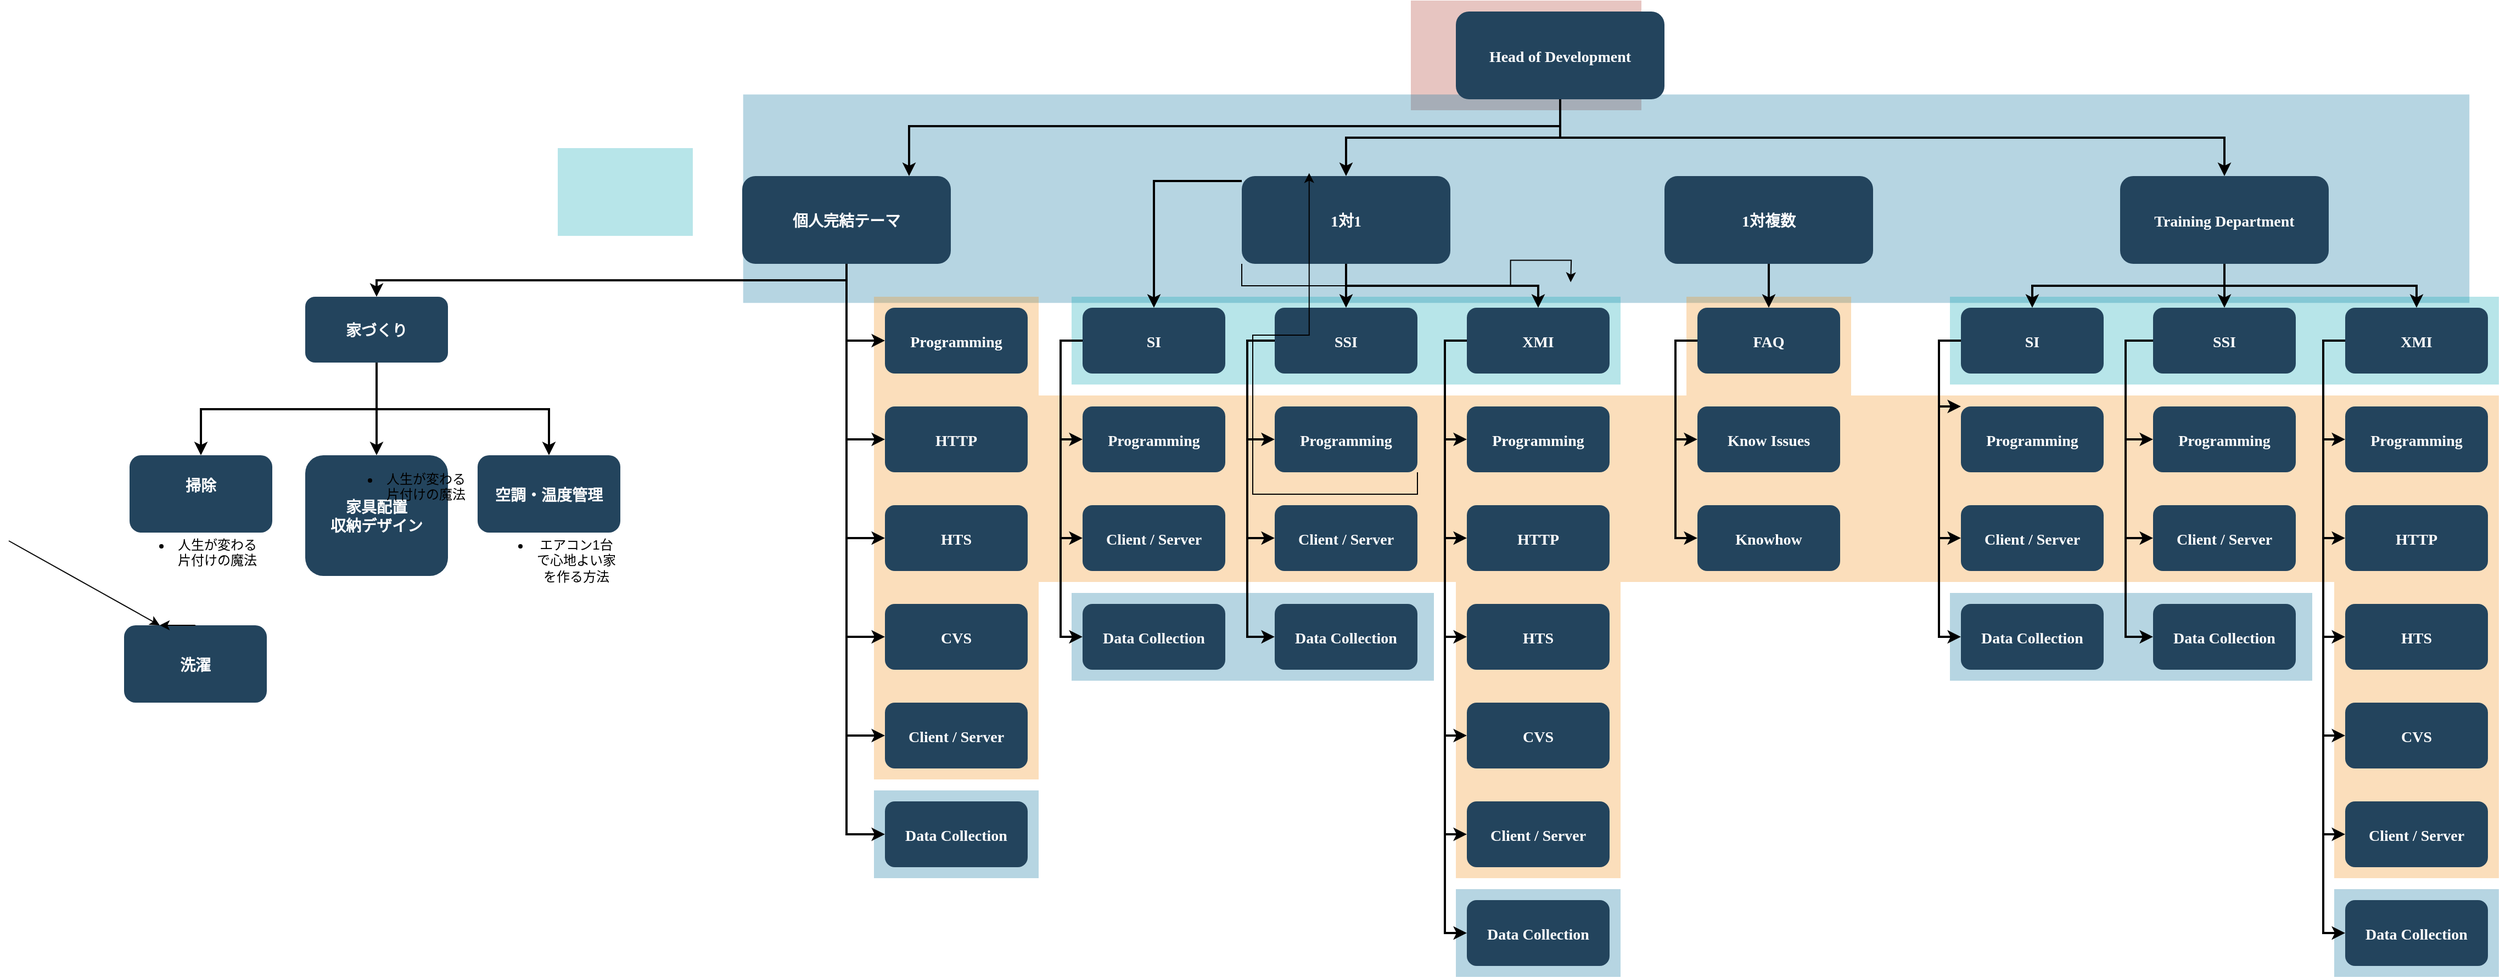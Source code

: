 <mxfile version="13.4.6" type="github" pages="2">
  <diagram name="Page-1" id="2c0d36ab-eaac-3732-788b-9136903baeff">
    <mxGraphModel dx="3509" dy="829" grid="1" gridSize="10" guides="1" tooltips="1" connect="1" arrows="1" fold="1" page="1" pageScale="1.5" pageWidth="1390" pageHeight="980" background="#ffffff" math="0" shadow="0">
      <root>
        <mxCell id="0" />
        <mxCell id="1" parent="0" />
        <mxCell id="6hdnbnRem8cZN1kFiB1w-140" value="" style="endArrow=classic;html=1;entryX=0.25;entryY=0;entryDx=0;entryDy=0;" edge="1" parent="1" target="6hdnbnRem8cZN1kFiB1w-133">
          <mxGeometry width="50" height="50" relative="1" as="geometry">
            <mxPoint x="-530" y="668" as="sourcePoint" />
            <mxPoint x="70" y="640" as="targetPoint" />
          </mxGeometry>
        </mxCell>
        <mxCell id="123" value="" style="fillColor=#AE4132;strokeColor=none;opacity=30;" parent="1" vertex="1">
          <mxGeometry x="747" y="175.5" width="210" height="100.0" as="geometry" />
        </mxCell>
        <mxCell id="122" value="" style="fillColor=#10739E;strokeColor=none;opacity=30;rotation=-90;" parent="1" vertex="1">
          <mxGeometry x="830" y="-430" width="190" height="1572.25" as="geometry" />
        </mxCell>
        <mxCell id="121" value="" style="fillColor=#F2931E;strokeColor=none;opacity=30;" parent="1" vertex="1">
          <mxGeometry x="1588" y="705.5" width="150" height="270" as="geometry" />
        </mxCell>
        <mxCell id="120" value="" style="fillColor=#F2931E;strokeColor=none;opacity=30;" parent="1" vertex="1">
          <mxGeometry x="998" y="445.5" width="150" height="90" as="geometry" />
        </mxCell>
        <mxCell id="119" value="" style="fillColor=#F2931E;strokeColor=none;opacity=30;" parent="1" vertex="1">
          <mxGeometry x="788" y="705.5" width="150" height="270" as="geometry" />
        </mxCell>
        <mxCell id="118" value="" style="fillColor=#F2931E;strokeColor=none;opacity=30;" parent="1" vertex="1">
          <mxGeometry x="258.0" y="445.5" width="150.0" height="440.0" as="geometry" />
        </mxCell>
        <mxCell id="117" value="" style="fillColor=#F2931E;strokeColor=none;opacity=30;" parent="1" vertex="1">
          <mxGeometry x="408" y="535.5" width="1330" height="170" as="geometry" />
        </mxCell>
        <mxCell id="116" value="" style="fillColor=#10739E;strokeColor=none;opacity=30;" parent="1" vertex="1">
          <mxGeometry x="1588" y="985.5" width="150" height="80" as="geometry" />
        </mxCell>
        <mxCell id="115" value="" style="fillColor=#10739E;strokeColor=none;opacity=30;" parent="1" vertex="1">
          <mxGeometry x="1238" y="715.5" width="330" height="80" as="geometry" />
        </mxCell>
        <mxCell id="114" value="" style="fillColor=#10739E;strokeColor=none;opacity=30;" parent="1" vertex="1">
          <mxGeometry x="788.0" y="985.5" width="150" height="80" as="geometry" />
        </mxCell>
        <mxCell id="113" value="" style="fillColor=#10739E;strokeColor=none;opacity=30;" parent="1" vertex="1">
          <mxGeometry x="438.0" y="715.5" width="330.0" height="80" as="geometry" />
        </mxCell>
        <mxCell id="112" value="" style="fillColor=#10739E;strokeColor=none;opacity=30;" parent="1" vertex="1">
          <mxGeometry x="258" y="895.5" width="150" height="80" as="geometry" />
        </mxCell>
        <mxCell id="110" value="" style="fillColor=#12AAB5;strokeColor=none;opacity=30;" parent="1" vertex="1">
          <mxGeometry x="1238" y="445.5" width="500" height="80" as="geometry" />
        </mxCell>
        <mxCell id="109" value="" style="fillColor=#12AAB5;strokeColor=none;opacity=30;" parent="1" vertex="1">
          <mxGeometry x="438" y="445.5" width="500" height="80" as="geometry" />
        </mxCell>
        <mxCell id="108" value="" style="fillColor=#12AAB5;strokeColor=none;opacity=30;" parent="1" vertex="1">
          <mxGeometry x="-30" y="310" width="123" height="80" as="geometry" />
        </mxCell>
        <mxCell id="2" value="Head of Development" style="rounded=1;fillColor=#23445D;gradientColor=none;strokeColor=none;fontColor=#FFFFFF;fontStyle=1;fontFamily=Tahoma;fontSize=14" parent="1" vertex="1">
          <mxGeometry x="788" y="185.5" width="190" height="80" as="geometry" />
        </mxCell>
        <mxCell id="4" value="Training Department" style="rounded=1;fillColor=#23445D;gradientColor=none;strokeColor=none;fontColor=#FFFFFF;fontStyle=1;fontFamily=Tahoma;fontSize=14" parent="1" vertex="1">
          <mxGeometry x="1393.0" y="335.5" width="190" height="80" as="geometry" />
        </mxCell>
        <mxCell id="9" value="" style="edgeStyle=elbowEdgeStyle;elbow=vertical;strokeWidth=2;rounded=0" parent="1" source="2" target="4" edge="1">
          <mxGeometry x="368" y="215.5" width="100" height="100" as="geometry">
            <mxPoint x="368" y="315.5" as="sourcePoint" />
            <mxPoint x="468" y="215.5" as="targetPoint" />
          </mxGeometry>
        </mxCell>
        <mxCell id="10" value="1対複数" style="rounded=1;fillColor=#23445D;gradientColor=none;strokeColor=none;fontColor=#FFFFFF;fontStyle=1;fontFamily=Tahoma;fontSize=14" parent="1" vertex="1">
          <mxGeometry x="978" y="335.5" width="190" height="80" as="geometry" />
        </mxCell>
        <mxCell id="QBgoFv1q9CA9GYNlwteV-124" style="edgeStyle=orthogonalEdgeStyle;rounded=0;orthogonalLoop=1;jettySize=auto;html=1;exitX=0;exitY=1;exitDx=0;exitDy=0;" parent="1" source="12" edge="1">
          <mxGeometry relative="1" as="geometry">
            <mxPoint x="892.573" y="432.255" as="targetPoint" />
          </mxGeometry>
        </mxCell>
        <mxCell id="12" value="1対1" style="rounded=1;fillColor=#23445D;gradientColor=none;strokeColor=none;fontColor=#FFFFFF;fontStyle=1;fontFamily=Tahoma;fontSize=14" parent="1" vertex="1">
          <mxGeometry x="593.0" y="335.5" width="190" height="80" as="geometry" />
        </mxCell>
        <mxCell id="13" value="個人完結テーマ" style="rounded=1;fillColor=#23445D;gradientColor=none;strokeColor=none;fontColor=#FFFFFF;fontStyle=1;fontFamily=Tahoma;fontSize=14" parent="1" vertex="1">
          <mxGeometry x="138" y="335.5" width="190" height="80" as="geometry" />
        </mxCell>
        <mxCell id="14" value="家づくり" style="rounded=1;fillColor=#23445D;gradientColor=none;strokeColor=none;fontColor=#FFFFFF;fontStyle=1;fontFamily=Tahoma;fontSize=14" parent="1" vertex="1">
          <mxGeometry x="-260" y="445.5" width="130" height="60" as="geometry" />
        </mxCell>
        <mxCell id="16" value="Programming" style="rounded=1;fillColor=#23445D;gradientColor=none;strokeColor=none;fontColor=#FFFFFF;fontStyle=1;fontFamily=Tahoma;fontSize=14" parent="1" vertex="1">
          <mxGeometry x="268" y="455.5" width="130" height="60" as="geometry" />
        </mxCell>
        <mxCell id="17" value="HTTP" style="rounded=1;fillColor=#23445D;gradientColor=none;strokeColor=none;fontColor=#FFFFFF;fontStyle=1;fontFamily=Tahoma;fontSize=14" parent="1" vertex="1">
          <mxGeometry x="268" y="545.5" width="130" height="60" as="geometry" />
        </mxCell>
        <mxCell id="18" value="HTS" style="rounded=1;fillColor=#23445D;gradientColor=none;strokeColor=none;fontColor=#FFFFFF;fontStyle=1;fontFamily=Tahoma;fontSize=14" parent="1" vertex="1">
          <mxGeometry x="268" y="635.5" width="130" height="60" as="geometry" />
        </mxCell>
        <mxCell id="19" value="CVS" style="rounded=1;fillColor=#23445D;gradientColor=none;strokeColor=none;fontColor=#FFFFFF;fontStyle=1;fontFamily=Tahoma;fontSize=14" parent="1" vertex="1">
          <mxGeometry x="268" y="725.5" width="130" height="60" as="geometry" />
        </mxCell>
        <mxCell id="20" value="Client / Server" style="rounded=1;fillColor=#23445D;gradientColor=none;strokeColor=none;fontColor=#FFFFFF;fontStyle=1;fontFamily=Tahoma;fontSize=14" parent="1" vertex="1">
          <mxGeometry x="268" y="815.5" width="130" height="60" as="geometry" />
        </mxCell>
        <mxCell id="23" value="Data Collection" style="rounded=1;fillColor=#23445D;gradientColor=none;strokeColor=none;fontColor=#FFFFFF;fontStyle=1;fontFamily=Tahoma;fontSize=14" parent="1" vertex="1">
          <mxGeometry x="268" y="905.5" width="130" height="60" as="geometry" />
        </mxCell>
        <mxCell id="25" value="SI" style="rounded=1;fillColor=#23445D;gradientColor=none;strokeColor=none;fontColor=#FFFFFF;fontStyle=1;fontFamily=Tahoma;fontSize=14" parent="1" vertex="1">
          <mxGeometry x="448" y="455.5" width="130" height="60" as="geometry" />
        </mxCell>
        <mxCell id="26" value="Programming" style="rounded=1;fillColor=#23445D;gradientColor=none;strokeColor=none;fontColor=#FFFFFF;fontStyle=1;fontFamily=Tahoma;fontSize=14" parent="1" vertex="1">
          <mxGeometry x="448" y="545.5" width="130" height="60" as="geometry" />
        </mxCell>
        <mxCell id="27" value="Client / Server" style="rounded=1;fillColor=#23445D;gradientColor=none;strokeColor=none;fontColor=#FFFFFF;fontStyle=1;fontFamily=Tahoma;fontSize=14" parent="1" vertex="1">
          <mxGeometry x="448" y="635.5" width="130" height="60" as="geometry" />
        </mxCell>
        <mxCell id="28" value="Data Collection" style="rounded=1;fillColor=#23445D;gradientColor=none;strokeColor=none;fontColor=#FFFFFF;fontStyle=1;fontFamily=Tahoma;fontSize=14" parent="1" vertex="1">
          <mxGeometry x="448" y="725.5" width="130" height="60" as="geometry" />
        </mxCell>
        <mxCell id="29" value="SSI" style="rounded=1;fillColor=#23445D;gradientColor=none;strokeColor=none;fontColor=#FFFFFF;fontStyle=1;fontFamily=Tahoma;fontSize=14" parent="1" vertex="1">
          <mxGeometry x="623" y="455.5" width="130" height="60" as="geometry" />
        </mxCell>
        <mxCell id="QBgoFv1q9CA9GYNlwteV-123" style="edgeStyle=orthogonalEdgeStyle;rounded=0;orthogonalLoop=1;jettySize=auto;html=1;exitX=1;exitY=1;exitDx=0;exitDy=0;entryX=0.323;entryY=-0.035;entryDx=0;entryDy=0;entryPerimeter=0;" parent="1" source="30" target="12" edge="1">
          <mxGeometry relative="1" as="geometry" />
        </mxCell>
        <mxCell id="30" value="Programming" style="rounded=1;fillColor=#23445D;gradientColor=none;strokeColor=none;fontColor=#FFFFFF;fontStyle=1;fontFamily=Tahoma;fontSize=14" parent="1" vertex="1">
          <mxGeometry x="623" y="545.5" width="130" height="60" as="geometry" />
        </mxCell>
        <mxCell id="31" value="Client / Server" style="rounded=1;fillColor=#23445D;gradientColor=none;strokeColor=none;fontColor=#FFFFFF;fontStyle=1;fontFamily=Tahoma;fontSize=14" parent="1" vertex="1">
          <mxGeometry x="623" y="635.5" width="130" height="60" as="geometry" />
        </mxCell>
        <mxCell id="32" value="Data Collection" style="rounded=1;fillColor=#23445D;gradientColor=none;strokeColor=none;fontColor=#FFFFFF;fontStyle=1;fontFamily=Tahoma;fontSize=14" parent="1" vertex="1">
          <mxGeometry x="623" y="725.5" width="130" height="60" as="geometry" />
        </mxCell>
        <mxCell id="33" value="XMI" style="rounded=1;fillColor=#23445D;gradientColor=none;strokeColor=none;fontColor=#FFFFFF;fontStyle=1;fontFamily=Tahoma;fontSize=14" parent="1" vertex="1">
          <mxGeometry x="798" y="455.5" width="130" height="60" as="geometry" />
        </mxCell>
        <mxCell id="34" value="Programming" style="rounded=1;fillColor=#23445D;gradientColor=none;strokeColor=none;fontColor=#FFFFFF;fontStyle=1;fontFamily=Tahoma;fontSize=14" parent="1" vertex="1">
          <mxGeometry x="798" y="545.5" width="130" height="60" as="geometry" />
        </mxCell>
        <mxCell id="35" value="HTTP" style="rounded=1;fillColor=#23445D;gradientColor=none;strokeColor=none;fontColor=#FFFFFF;fontStyle=1;fontFamily=Tahoma;fontSize=14" parent="1" vertex="1">
          <mxGeometry x="798" y="635.5" width="130" height="60" as="geometry" />
        </mxCell>
        <mxCell id="36" value="HTS" style="rounded=1;fillColor=#23445D;gradientColor=none;strokeColor=none;fontColor=#FFFFFF;fontStyle=1;fontFamily=Tahoma;fontSize=14" parent="1" vertex="1">
          <mxGeometry x="798" y="725.5" width="130" height="60" as="geometry" />
        </mxCell>
        <mxCell id="37" value="CVS" style="rounded=1;fillColor=#23445D;gradientColor=none;strokeColor=none;fontColor=#FFFFFF;fontStyle=1;fontFamily=Tahoma;fontSize=14" parent="1" vertex="1">
          <mxGeometry x="798" y="815.5" width="130" height="60" as="geometry" />
        </mxCell>
        <mxCell id="38" value="Client / Server" style="rounded=1;fillColor=#23445D;gradientColor=none;strokeColor=none;fontColor=#FFFFFF;fontStyle=1;fontFamily=Tahoma;fontSize=14" parent="1" vertex="1">
          <mxGeometry x="798" y="905.5" width="130" height="60" as="geometry" />
        </mxCell>
        <mxCell id="39" value="Data Collection" style="rounded=1;fillColor=#23445D;gradientColor=none;strokeColor=none;fontColor=#FFFFFF;fontStyle=1;fontFamily=Tahoma;fontSize=14" parent="1" vertex="1">
          <mxGeometry x="798" y="995.5" width="130" height="60" as="geometry" />
        </mxCell>
        <mxCell id="41" value="FAQ" style="rounded=1;fillColor=#23445D;gradientColor=none;strokeColor=none;fontColor=#FFFFFF;fontStyle=1;fontFamily=Tahoma;fontSize=14" parent="1" vertex="1">
          <mxGeometry x="1008" y="455.5" width="130" height="60" as="geometry" />
        </mxCell>
        <mxCell id="42" value="Know Issues" style="rounded=1;fillColor=#23445D;gradientColor=none;strokeColor=none;fontColor=#FFFFFF;fontStyle=1;fontFamily=Tahoma;fontSize=14" parent="1" vertex="1">
          <mxGeometry x="1008" y="545.5" width="130" height="60" as="geometry" />
        </mxCell>
        <mxCell id="43" value="Knowhow" style="rounded=1;fillColor=#23445D;gradientColor=none;strokeColor=none;fontColor=#FFFFFF;fontStyle=1;fontFamily=Tahoma;fontSize=14" parent="1" vertex="1">
          <mxGeometry x="1008" y="635.5" width="130" height="60" as="geometry" />
        </mxCell>
        <mxCell id="44" value="SI" style="rounded=1;fillColor=#23445D;gradientColor=none;strokeColor=none;fontColor=#FFFFFF;fontStyle=1;fontFamily=Tahoma;fontSize=14" parent="1" vertex="1">
          <mxGeometry x="1248" y="455.5" width="130" height="60" as="geometry" />
        </mxCell>
        <mxCell id="45" value="Programming" style="rounded=1;fillColor=#23445D;gradientColor=none;strokeColor=none;fontColor=#FFFFFF;fontStyle=1;fontFamily=Tahoma;fontSize=14" parent="1" vertex="1">
          <mxGeometry x="1248" y="545.5" width="130" height="60" as="geometry" />
        </mxCell>
        <mxCell id="46" value="Client / Server" style="rounded=1;fillColor=#23445D;gradientColor=none;strokeColor=none;fontColor=#FFFFFF;fontStyle=1;fontFamily=Tahoma;fontSize=14" parent="1" vertex="1">
          <mxGeometry x="1248" y="635.5" width="130" height="60" as="geometry" />
        </mxCell>
        <mxCell id="47" value="Data Collection" style="rounded=1;fillColor=#23445D;gradientColor=none;strokeColor=none;fontColor=#FFFFFF;fontStyle=1;fontFamily=Tahoma;fontSize=14" parent="1" vertex="1">
          <mxGeometry x="1248" y="725.5" width="130" height="60" as="geometry" />
        </mxCell>
        <mxCell id="48" value="SSI" style="rounded=1;fillColor=#23445D;gradientColor=none;strokeColor=none;fontColor=#FFFFFF;fontStyle=1;fontFamily=Tahoma;fontSize=14" parent="1" vertex="1">
          <mxGeometry x="1423" y="455.5" width="130" height="60" as="geometry" />
        </mxCell>
        <mxCell id="49" value="Programming" style="rounded=1;fillColor=#23445D;gradientColor=none;strokeColor=none;fontColor=#FFFFFF;fontStyle=1;fontFamily=Tahoma;fontSize=14" parent="1" vertex="1">
          <mxGeometry x="1423" y="545.5" width="130" height="60" as="geometry" />
        </mxCell>
        <mxCell id="50" value="Client / Server" style="rounded=1;fillColor=#23445D;gradientColor=none;strokeColor=none;fontColor=#FFFFFF;fontStyle=1;fontFamily=Tahoma;fontSize=14" parent="1" vertex="1">
          <mxGeometry x="1423" y="635.5" width="130" height="60" as="geometry" />
        </mxCell>
        <mxCell id="51" value="Data Collection" style="rounded=1;fillColor=#23445D;gradientColor=none;strokeColor=none;fontColor=#FFFFFF;fontStyle=1;fontFamily=Tahoma;fontSize=14" parent="1" vertex="1">
          <mxGeometry x="1423" y="725.5" width="130" height="60" as="geometry" />
        </mxCell>
        <mxCell id="52" value="XMI" style="rounded=1;fillColor=#23445D;gradientColor=none;strokeColor=none;fontColor=#FFFFFF;fontStyle=1;fontFamily=Tahoma;fontSize=14" parent="1" vertex="1">
          <mxGeometry x="1598" y="455.5" width="130" height="60" as="geometry" />
        </mxCell>
        <mxCell id="53" value="Programming" style="rounded=1;fillColor=#23445D;gradientColor=none;strokeColor=none;fontColor=#FFFFFF;fontStyle=1;fontFamily=Tahoma;fontSize=14" parent="1" vertex="1">
          <mxGeometry x="1598" y="545.5" width="130" height="60" as="geometry" />
        </mxCell>
        <mxCell id="54" value="HTTP" style="rounded=1;fillColor=#23445D;gradientColor=none;strokeColor=none;fontColor=#FFFFFF;fontStyle=1;fontFamily=Tahoma;fontSize=14" parent="1" vertex="1">
          <mxGeometry x="1598" y="635.5" width="130" height="60" as="geometry" />
        </mxCell>
        <mxCell id="55" value="HTS" style="rounded=1;fillColor=#23445D;gradientColor=none;strokeColor=none;fontColor=#FFFFFF;fontStyle=1;fontFamily=Tahoma;fontSize=14" parent="1" vertex="1">
          <mxGeometry x="1598" y="725.5" width="130" height="60" as="geometry" />
        </mxCell>
        <mxCell id="56" value="CVS" style="rounded=1;fillColor=#23445D;gradientColor=none;strokeColor=none;fontColor=#FFFFFF;fontStyle=1;fontFamily=Tahoma;fontSize=14" parent="1" vertex="1">
          <mxGeometry x="1598" y="815.5" width="130" height="60" as="geometry" />
        </mxCell>
        <mxCell id="57" value="Client / Server" style="rounded=1;fillColor=#23445D;gradientColor=none;strokeColor=none;fontColor=#FFFFFF;fontStyle=1;fontFamily=Tahoma;fontSize=14" parent="1" vertex="1">
          <mxGeometry x="1598" y="905.5" width="130" height="60" as="geometry" />
        </mxCell>
        <mxCell id="58" value="Data Collection" style="rounded=1;fillColor=#23445D;gradientColor=none;strokeColor=none;fontColor=#FFFFFF;fontStyle=1;fontFamily=Tahoma;fontSize=14" parent="1" vertex="1">
          <mxGeometry x="1598" y="995.5" width="130" height="60" as="geometry" />
        </mxCell>
        <mxCell id="59" value="" style="edgeStyle=elbowEdgeStyle;elbow=vertical;strokeWidth=2;rounded=0" parent="1" source="2" target="12" edge="1">
          <mxGeometry x="378" y="225.5" width="100" height="100" as="geometry">
            <mxPoint x="893.0" y="275.5" as="sourcePoint" />
            <mxPoint x="1498.0" y="345.5" as="targetPoint" />
          </mxGeometry>
        </mxCell>
        <mxCell id="61" value="" style="edgeStyle=elbowEdgeStyle;elbow=vertical;strokeWidth=2;rounded=0" parent="1" source="2" target="13" edge="1">
          <mxGeometry x="8" y="135.5" width="100" height="100" as="geometry">
            <mxPoint x="8" y="235.5" as="sourcePoint" />
            <mxPoint x="108" y="135.5" as="targetPoint" />
            <Array as="points">
              <mxPoint x="290" y="290" />
            </Array>
          </mxGeometry>
        </mxCell>
        <mxCell id="62" value="" style="edgeStyle=elbowEdgeStyle;elbow=vertical;strokeWidth=2;rounded=0;entryX=0.5;entryY=0;entryDx=0;entryDy=0;" parent="1" source="13" target="14" edge="1">
          <mxGeometry x="8" y="135.5" width="100" height="100" as="geometry">
            <mxPoint x="8" y="235.5" as="sourcePoint" />
            <mxPoint x="153" y="455.5" as="targetPoint" />
          </mxGeometry>
        </mxCell>
        <mxCell id="64" value="" style="edgeStyle=elbowEdgeStyle;elbow=horizontal;strokeWidth=2;rounded=0" parent="1" source="13" target="16" edge="1">
          <mxGeometry x="8" y="135.5" width="100" height="100" as="geometry">
            <mxPoint x="8" y="235.5" as="sourcePoint" />
            <mxPoint x="108" y="135.5" as="targetPoint" />
            <Array as="points">
              <mxPoint x="233" y="435.5" />
            </Array>
          </mxGeometry>
        </mxCell>
        <mxCell id="65" value="" style="edgeStyle=elbowEdgeStyle;elbow=horizontal;strokeWidth=2;rounded=0" parent="1" source="13" target="17" edge="1">
          <mxGeometry x="8" y="135.5" width="100" height="100" as="geometry">
            <mxPoint x="8" y="235.5" as="sourcePoint" />
            <mxPoint x="108" y="135.5" as="targetPoint" />
            <Array as="points">
              <mxPoint x="233" y="475.5" />
            </Array>
          </mxGeometry>
        </mxCell>
        <mxCell id="66" value="" style="edgeStyle=elbowEdgeStyle;elbow=horizontal;strokeWidth=2;rounded=0" parent="1" source="13" target="18" edge="1">
          <mxGeometry x="8" y="135.5" width="100" height="100" as="geometry">
            <mxPoint x="8" y="235.5" as="sourcePoint" />
            <mxPoint x="108" y="135.5" as="targetPoint" />
            <Array as="points">
              <mxPoint x="233" y="525.5" />
            </Array>
          </mxGeometry>
        </mxCell>
        <mxCell id="67" value="" style="edgeStyle=elbowEdgeStyle;elbow=horizontal;strokeWidth=2;rounded=0" parent="1" source="13" target="19" edge="1">
          <mxGeometry x="8" y="135.5" width="100" height="100" as="geometry">
            <mxPoint x="8" y="235.5" as="sourcePoint" />
            <mxPoint x="108" y="135.5" as="targetPoint" />
            <Array as="points">
              <mxPoint x="233" y="575.5" />
            </Array>
          </mxGeometry>
        </mxCell>
        <mxCell id="68" value="" style="edgeStyle=elbowEdgeStyle;elbow=horizontal;strokeWidth=2;rounded=0" parent="1" source="13" target="20" edge="1">
          <mxGeometry x="8" y="135.5" width="100" height="100" as="geometry">
            <mxPoint x="8" y="235.5" as="sourcePoint" />
            <mxPoint x="108" y="135.5" as="targetPoint" />
            <Array as="points">
              <mxPoint x="233" y="615.5" />
            </Array>
          </mxGeometry>
        </mxCell>
        <mxCell id="69" value="" style="edgeStyle=elbowEdgeStyle;elbow=horizontal;strokeWidth=2;rounded=0" parent="1" source="13" target="23" edge="1">
          <mxGeometry x="8" y="135.5" width="100" height="100" as="geometry">
            <mxPoint x="8" y="235.5" as="sourcePoint" />
            <mxPoint x="108" y="135.5" as="targetPoint" />
            <Array as="points">
              <mxPoint x="233" y="665.5" />
            </Array>
          </mxGeometry>
        </mxCell>
        <mxCell id="70" value="" style="edgeStyle=elbowEdgeStyle;elbow=horizontal;strokeWidth=2;rounded=0" parent="1" source="25" target="26" edge="1">
          <mxGeometry x="8" y="135.5" width="100" height="100" as="geometry">
            <mxPoint x="8" y="235.5" as="sourcePoint" />
            <mxPoint x="108" y="135.5" as="targetPoint" />
            <Array as="points">
              <mxPoint x="428" y="535.5" />
            </Array>
          </mxGeometry>
        </mxCell>
        <mxCell id="71" value="" style="edgeStyle=elbowEdgeStyle;elbow=horizontal;strokeWidth=2;rounded=0" parent="1" source="25" target="27" edge="1">
          <mxGeometry x="8" y="135.5" width="100" height="100" as="geometry">
            <mxPoint x="8" y="235.5" as="sourcePoint" />
            <mxPoint x="108" y="135.5" as="targetPoint" />
            <Array as="points">
              <mxPoint x="428" y="575.5" />
            </Array>
          </mxGeometry>
        </mxCell>
        <mxCell id="72" value="" style="edgeStyle=elbowEdgeStyle;elbow=horizontal;strokeWidth=2;rounded=0" parent="1" source="25" target="28" edge="1">
          <mxGeometry x="8" y="135.5" width="100" height="100" as="geometry">
            <mxPoint x="8" y="235.5" as="sourcePoint" />
            <mxPoint x="108" y="135.5" as="targetPoint" />
            <Array as="points">
              <mxPoint x="428" y="615.5" />
            </Array>
          </mxGeometry>
        </mxCell>
        <mxCell id="73" value="" style="edgeStyle=elbowEdgeStyle;elbow=horizontal;strokeWidth=2;rounded=0" parent="1" source="29" target="30" edge="1">
          <mxGeometry x="8" y="135.5" width="100" height="100" as="geometry">
            <mxPoint x="8" y="235.5" as="sourcePoint" />
            <mxPoint x="108" y="135.5" as="targetPoint" />
            <Array as="points">
              <mxPoint x="598" y="535.5" />
            </Array>
          </mxGeometry>
        </mxCell>
        <mxCell id="74" value="" style="edgeStyle=elbowEdgeStyle;elbow=horizontal;strokeWidth=2;rounded=0" parent="1" source="29" target="31" edge="1">
          <mxGeometry x="8" y="135.5" width="100" height="100" as="geometry">
            <mxPoint x="8" y="235.5" as="sourcePoint" />
            <mxPoint x="108" y="135.5" as="targetPoint" />
            <Array as="points">
              <mxPoint x="598" y="575.5" />
            </Array>
          </mxGeometry>
        </mxCell>
        <mxCell id="75" value="" style="edgeStyle=elbowEdgeStyle;elbow=horizontal;strokeWidth=2;rounded=0" parent="1" source="29" target="32" edge="1">
          <mxGeometry x="8" y="135.5" width="100" height="100" as="geometry">
            <mxPoint x="8" y="235.5" as="sourcePoint" />
            <mxPoint x="108" y="135.5" as="targetPoint" />
            <Array as="points">
              <mxPoint x="598" y="615.5" />
            </Array>
          </mxGeometry>
        </mxCell>
        <mxCell id="76" value="" style="edgeStyle=elbowEdgeStyle;elbow=horizontal;strokeWidth=2;rounded=0" parent="1" source="33" target="34" edge="1">
          <mxGeometry x="8" y="135.5" width="100" height="100" as="geometry">
            <mxPoint x="8" y="235.5" as="sourcePoint" />
            <mxPoint x="108" y="135.5" as="targetPoint" />
            <Array as="points">
              <mxPoint x="778" y="535.5" />
            </Array>
          </mxGeometry>
        </mxCell>
        <mxCell id="77" value="" style="edgeStyle=elbowEdgeStyle;elbow=horizontal;strokeWidth=2;rounded=0" parent="1" source="33" target="35" edge="1">
          <mxGeometry x="8" y="135.5" width="100" height="100" as="geometry">
            <mxPoint x="8" y="235.5" as="sourcePoint" />
            <mxPoint x="108" y="135.5" as="targetPoint" />
            <Array as="points">
              <mxPoint x="778" y="575.5" />
            </Array>
          </mxGeometry>
        </mxCell>
        <mxCell id="78" value="" style="edgeStyle=elbowEdgeStyle;elbow=horizontal;strokeWidth=2;rounded=0" parent="1" source="33" target="36" edge="1">
          <mxGeometry x="8" y="135.5" width="100" height="100" as="geometry">
            <mxPoint x="8" y="235.5" as="sourcePoint" />
            <mxPoint x="108" y="135.5" as="targetPoint" />
            <Array as="points">
              <mxPoint x="778" y="625.5" />
            </Array>
          </mxGeometry>
        </mxCell>
        <mxCell id="79" value="" style="edgeStyle=elbowEdgeStyle;elbow=horizontal;strokeWidth=2;rounded=0" parent="1" source="33" target="37" edge="1">
          <mxGeometry x="8" y="135.5" width="100" height="100" as="geometry">
            <mxPoint x="8" y="235.5" as="sourcePoint" />
            <mxPoint x="108" y="135.5" as="targetPoint" />
            <Array as="points">
              <mxPoint x="778" y="665.5" />
            </Array>
          </mxGeometry>
        </mxCell>
        <mxCell id="80" value="" style="edgeStyle=elbowEdgeStyle;elbow=horizontal;strokeWidth=2;rounded=0" parent="1" source="33" target="38" edge="1">
          <mxGeometry x="8" y="135.5" width="100" height="100" as="geometry">
            <mxPoint x="8" y="235.5" as="sourcePoint" />
            <mxPoint x="108" y="135.5" as="targetPoint" />
            <Array as="points">
              <mxPoint x="778" y="705.5" />
            </Array>
          </mxGeometry>
        </mxCell>
        <mxCell id="81" value="" style="edgeStyle=elbowEdgeStyle;elbow=horizontal;strokeWidth=2;rounded=0" parent="1" source="33" target="39" edge="1">
          <mxGeometry x="8" y="135.5" width="100" height="100" as="geometry">
            <mxPoint x="8" y="235.5" as="sourcePoint" />
            <mxPoint x="108" y="135.5" as="targetPoint" />
            <Array as="points">
              <mxPoint x="778" y="755.5" />
            </Array>
          </mxGeometry>
        </mxCell>
        <mxCell id="82" value="" style="edgeStyle=elbowEdgeStyle;elbow=horizontal;strokeWidth=2;rounded=0" parent="1" source="41" target="42" edge="1">
          <mxGeometry x="8" y="135.5" width="100" height="100" as="geometry">
            <mxPoint x="8" y="235.5" as="sourcePoint" />
            <mxPoint x="108" y="135.5" as="targetPoint" />
            <Array as="points">
              <mxPoint x="988" y="535.5" />
            </Array>
          </mxGeometry>
        </mxCell>
        <mxCell id="83" value="" style="edgeStyle=elbowEdgeStyle;elbow=horizontal;strokeWidth=2;rounded=0" parent="1" source="41" target="43" edge="1">
          <mxGeometry x="8" y="135.5" width="100" height="100" as="geometry">
            <mxPoint x="8" y="235.5" as="sourcePoint" />
            <mxPoint x="108" y="135.5" as="targetPoint" />
            <Array as="points">
              <mxPoint x="988" y="585.5" />
            </Array>
          </mxGeometry>
        </mxCell>
        <mxCell id="84" value="" style="edgeStyle=elbowEdgeStyle;elbow=horizontal;strokeWidth=2;rounded=0" parent="1" source="44" target="45" edge="1">
          <mxGeometry x="8" y="135.5" width="100" height="100" as="geometry">
            <mxPoint x="8" y="235.5" as="sourcePoint" />
            <mxPoint x="108" y="135.5" as="targetPoint" />
            <Array as="points">
              <mxPoint x="1228" y="545.5" />
            </Array>
          </mxGeometry>
        </mxCell>
        <mxCell id="85" value="" style="edgeStyle=elbowEdgeStyle;elbow=horizontal;strokeWidth=2;rounded=0" parent="1" source="44" target="46" edge="1">
          <mxGeometry x="8" y="135.5" width="100" height="100" as="geometry">
            <mxPoint x="8" y="235.5" as="sourcePoint" />
            <mxPoint x="108" y="135.5" as="targetPoint" />
            <Array as="points">
              <mxPoint x="1228" y="575.5" />
            </Array>
          </mxGeometry>
        </mxCell>
        <mxCell id="86" value="" style="edgeStyle=elbowEdgeStyle;elbow=horizontal;strokeWidth=2;rounded=0" parent="1" source="44" target="47" edge="1">
          <mxGeometry x="8" y="135.5" width="100" height="100" as="geometry">
            <mxPoint x="8" y="235.5" as="sourcePoint" />
            <mxPoint x="108" y="135.5" as="targetPoint" />
            <Array as="points">
              <mxPoint x="1228" y="625.5" />
            </Array>
          </mxGeometry>
        </mxCell>
        <mxCell id="87" value="" style="edgeStyle=elbowEdgeStyle;elbow=horizontal;strokeWidth=2;rounded=0" parent="1" source="48" target="49" edge="1">
          <mxGeometry x="8" y="135.5" width="100" height="100" as="geometry">
            <mxPoint x="8" y="235.5" as="sourcePoint" />
            <mxPoint x="108" y="135.5" as="targetPoint" />
            <Array as="points">
              <mxPoint x="1398" y="535.5" />
            </Array>
          </mxGeometry>
        </mxCell>
        <mxCell id="88" value="" style="edgeStyle=elbowEdgeStyle;elbow=horizontal;strokeWidth=2;rounded=0" parent="1" source="48" target="50" edge="1">
          <mxGeometry x="8" y="135.5" width="100" height="100" as="geometry">
            <mxPoint x="8" y="235.5" as="sourcePoint" />
            <mxPoint x="108" y="135.5" as="targetPoint" />
            <Array as="points">
              <mxPoint x="1398" y="595.5" />
            </Array>
          </mxGeometry>
        </mxCell>
        <mxCell id="89" value="" style="edgeStyle=elbowEdgeStyle;elbow=horizontal;strokeWidth=2;rounded=0" parent="1" source="48" target="51" edge="1">
          <mxGeometry x="8" y="135.5" width="100" height="100" as="geometry">
            <mxPoint x="8" y="235.5" as="sourcePoint" />
            <mxPoint x="108" y="135.5" as="targetPoint" />
            <Array as="points">
              <mxPoint x="1398" y="625.5" />
            </Array>
          </mxGeometry>
        </mxCell>
        <mxCell id="90" value="" style="edgeStyle=elbowEdgeStyle;elbow=horizontal;strokeWidth=2;rounded=0" parent="1" source="52" target="53" edge="1">
          <mxGeometry x="8" y="135.5" width="100" height="100" as="geometry">
            <mxPoint x="8" y="235.5" as="sourcePoint" />
            <mxPoint x="108" y="135.5" as="targetPoint" />
            <Array as="points">
              <mxPoint x="1578" y="535.5" />
            </Array>
          </mxGeometry>
        </mxCell>
        <mxCell id="91" value="" style="edgeStyle=elbowEdgeStyle;elbow=horizontal;strokeWidth=2;rounded=0" parent="1" source="52" target="54" edge="1">
          <mxGeometry x="8" y="135.5" width="100" height="100" as="geometry">
            <mxPoint x="8" y="235.5" as="sourcePoint" />
            <mxPoint x="108" y="135.5" as="targetPoint" />
            <Array as="points">
              <mxPoint x="1578" y="575.5" />
            </Array>
          </mxGeometry>
        </mxCell>
        <mxCell id="92" value="" style="edgeStyle=elbowEdgeStyle;elbow=horizontal;strokeWidth=2;rounded=0" parent="1" source="52" target="55" edge="1">
          <mxGeometry x="8" y="135.5" width="100" height="100" as="geometry">
            <mxPoint x="8" y="235.5" as="sourcePoint" />
            <mxPoint x="108" y="135.5" as="targetPoint" />
            <Array as="points">
              <mxPoint x="1578" y="625.5" />
            </Array>
          </mxGeometry>
        </mxCell>
        <mxCell id="93" value="" style="edgeStyle=elbowEdgeStyle;elbow=horizontal;strokeWidth=2;rounded=0" parent="1" source="52" target="56" edge="1">
          <mxGeometry x="8" y="135.5" width="100" height="100" as="geometry">
            <mxPoint x="8" y="235.5" as="sourcePoint" />
            <mxPoint x="108" y="135.5" as="targetPoint" />
            <Array as="points">
              <mxPoint x="1578" y="675.5" />
            </Array>
          </mxGeometry>
        </mxCell>
        <mxCell id="94" value="" style="edgeStyle=elbowEdgeStyle;elbow=horizontal;strokeWidth=2;rounded=0" parent="1" source="52" target="57" edge="1">
          <mxGeometry x="8" y="135.5" width="100" height="100" as="geometry">
            <mxPoint x="8" y="235.5" as="sourcePoint" />
            <mxPoint x="108" y="135.5" as="targetPoint" />
            <Array as="points">
              <mxPoint x="1578" y="725.5" />
            </Array>
          </mxGeometry>
        </mxCell>
        <mxCell id="95" value="" style="edgeStyle=elbowEdgeStyle;elbow=horizontal;strokeWidth=2;rounded=0" parent="1" source="52" target="58" edge="1">
          <mxGeometry x="8" y="135.5" width="100" height="100" as="geometry">
            <mxPoint x="8" y="235.5" as="sourcePoint" />
            <mxPoint x="108" y="135.5" as="targetPoint" />
            <Array as="points">
              <mxPoint x="1578" y="765.5" />
            </Array>
          </mxGeometry>
        </mxCell>
        <mxCell id="100" value="" style="edgeStyle=elbowEdgeStyle;elbow=vertical;strokeWidth=2;rounded=0" parent="1" source="12" target="25" edge="1">
          <mxGeometry x="8" y="135.5" width="100" height="100" as="geometry">
            <mxPoint x="8" y="235.5" as="sourcePoint" />
            <mxPoint x="108" y="135.5" as="targetPoint" />
            <Array as="points">
              <mxPoint x="671" y="340" />
            </Array>
          </mxGeometry>
        </mxCell>
        <mxCell id="101" value="" style="edgeStyle=elbowEdgeStyle;elbow=vertical;strokeWidth=2;rounded=0" parent="1" source="12" target="29" edge="1">
          <mxGeometry x="8" y="135.5" width="100" height="100" as="geometry">
            <mxPoint x="8" y="235.5" as="sourcePoint" />
            <mxPoint x="108" y="135.5" as="targetPoint" />
          </mxGeometry>
        </mxCell>
        <mxCell id="102" value="" style="edgeStyle=elbowEdgeStyle;elbow=vertical;strokeWidth=2;rounded=0" parent="1" source="12" target="33" edge="1">
          <mxGeometry x="8" y="135.5" width="100" height="100" as="geometry">
            <mxPoint x="8" y="235.5" as="sourcePoint" />
            <mxPoint x="108" y="135.5" as="targetPoint" />
          </mxGeometry>
        </mxCell>
        <mxCell id="103" value="" style="edgeStyle=elbowEdgeStyle;elbow=vertical;strokeWidth=2;rounded=0" parent="1" source="10" target="41" edge="1">
          <mxGeometry x="8" y="135.5" width="100" height="100" as="geometry">
            <mxPoint x="8" y="235.5" as="sourcePoint" />
            <mxPoint x="108" y="135.5" as="targetPoint" />
          </mxGeometry>
        </mxCell>
        <mxCell id="104" value="" style="edgeStyle=elbowEdgeStyle;elbow=vertical;strokeWidth=2;rounded=0" parent="1" source="4" target="48" edge="1">
          <mxGeometry x="8" y="135.5" width="100" height="100" as="geometry">
            <mxPoint x="8" y="235.5" as="sourcePoint" />
            <mxPoint x="108" y="135.5" as="targetPoint" />
          </mxGeometry>
        </mxCell>
        <mxCell id="105" value="" style="edgeStyle=elbowEdgeStyle;elbow=vertical;strokeWidth=2;rounded=0" parent="1" source="4" target="44" edge="1">
          <mxGeometry x="8" y="135.5" width="100" height="100" as="geometry">
            <mxPoint x="8" y="235.5" as="sourcePoint" />
            <mxPoint x="108" y="135.5" as="targetPoint" />
          </mxGeometry>
        </mxCell>
        <mxCell id="106" value="" style="edgeStyle=elbowEdgeStyle;elbow=vertical;strokeWidth=2;rounded=0" parent="1" source="4" target="52" edge="1">
          <mxGeometry x="8" y="135.5" width="100" height="100" as="geometry">
            <mxPoint x="8" y="235.5" as="sourcePoint" />
            <mxPoint x="108" y="135.5" as="targetPoint" />
          </mxGeometry>
        </mxCell>
        <mxCell id="107" value="" style="edgeStyle=elbowEdgeStyle;elbow=vertical;rounded=0;strokeWidth=2;exitX=0.5;exitY=1;exitDx=0;exitDy=0;entryX=0.5;entryY=0;entryDx=0;entryDy=0;" parent="1" source="14" target="15" edge="1">
          <mxGeometry x="-152" y="135.5" width="100" height="100" as="geometry">
            <mxPoint x="-30" y="546" as="sourcePoint" />
            <mxPoint x="-20" y="650" as="targetPoint" />
          </mxGeometry>
        </mxCell>
        <mxCell id="QBgoFv1q9CA9GYNlwteV-127" value="" style="edgeStyle=elbowEdgeStyle;elbow=vertical;rounded=0;strokeWidth=2;exitX=0.5;exitY=1;exitDx=0;exitDy=0;entryX=0.5;entryY=0;entryDx=0;entryDy=0;" parent="1" source="14" target="QBgoFv1q9CA9GYNlwteV-126" edge="1">
          <mxGeometry x="-142" y="145.5" width="100" height="100" as="geometry">
            <mxPoint x="-28" y="525.5" as="sourcePoint" />
            <mxPoint x="-28" y="600" as="targetPoint" />
          </mxGeometry>
        </mxCell>
        <mxCell id="15" value="空調・温度管理" style="rounded=1;fillColor=#23445D;gradientColor=none;strokeColor=none;fontColor=#FFFFFF;fontStyle=1;fontFamily=Tahoma;fontSize=14" parent="1" vertex="1">
          <mxGeometry x="-103" y="590" width="130" height="70.5" as="geometry" />
        </mxCell>
        <mxCell id="QBgoFv1q9CA9GYNlwteV-126" value="掃除&#xa;" style="rounded=1;fillColor=#23445D;gradientColor=none;strokeColor=none;fontColor=#FFFFFF;fontStyle=1;fontFamily=Tahoma;fontSize=14" parent="1" vertex="1">
          <mxGeometry x="-420" y="590" width="130" height="70.5" as="geometry" />
        </mxCell>
        <mxCell id="6hdnbnRem8cZN1kFiB1w-127" value="&lt;ul&gt;&lt;li&gt;エアコン1台で心地よい家を作る方法&lt;/li&gt;&lt;/ul&gt;" style="text;strokeColor=none;fillColor=none;html=1;whiteSpace=wrap;verticalAlign=top;overflow=hidden;labelPosition=center;verticalLabelPosition=middle;align=center;" vertex="1" parent="1">
          <mxGeometry x="-93" y="645.5" width="120" height="80" as="geometry" />
        </mxCell>
        <mxCell id="6hdnbnRem8cZN1kFiB1w-128" value="家具配置&#xa;収納デザイン" style="rounded=1;fillColor=#23445D;gradientColor=none;strokeColor=none;fontColor=#FFFFFF;fontStyle=1;fontFamily=Tahoma;fontSize=14" vertex="1" parent="1">
          <mxGeometry x="-260" y="590" width="130" height="110" as="geometry" />
        </mxCell>
        <mxCell id="6hdnbnRem8cZN1kFiB1w-129" value="" style="edgeStyle=elbowEdgeStyle;elbow=vertical;rounded=0;strokeWidth=2;exitX=0.5;exitY=1;exitDx=0;exitDy=0;entryX=0.5;entryY=0;entryDx=0;entryDy=0;" edge="1" parent="1" source="14" target="6hdnbnRem8cZN1kFiB1w-128">
          <mxGeometry x="-142" y="145.5" width="100" height="100" as="geometry">
            <mxPoint x="-185" y="515.5" as="sourcePoint" />
            <mxPoint x="-28" y="600" as="targetPoint" />
          </mxGeometry>
        </mxCell>
        <mxCell id="6hdnbnRem8cZN1kFiB1w-131" value="&lt;ul&gt;&lt;li&gt;人生が変わる片付けの魔法&lt;/li&gt;&lt;/ul&gt;" style="text;strokeColor=none;fillColor=none;html=1;whiteSpace=wrap;verticalAlign=top;overflow=hidden;labelPosition=center;verticalLabelPosition=middle;align=center;" vertex="1" parent="1">
          <mxGeometry x="-230" y="585.5" width="120" height="79.5" as="geometry" />
        </mxCell>
        <mxCell id="6hdnbnRem8cZN1kFiB1w-133" value="洗濯" style="rounded=1;fillColor=#23445D;gradientColor=none;strokeColor=none;fontStyle=1;fontFamily=Tahoma;fontSize=14;labelBackgroundColor=none;fontColor=#FFFFFF;" vertex="1" parent="1">
          <mxGeometry x="-425" y="745" width="130" height="70.5" as="geometry" />
        </mxCell>
        <mxCell id="6hdnbnRem8cZN1kFiB1w-144" value="" style="endArrow=classic;html=1;entryX=0.5;entryY=0;entryDx=0;entryDy=0;" edge="1" parent="1" source="QBgoFv1q9CA9GYNlwteV-126">
          <mxGeometry width="50" height="50" relative="1" as="geometry">
            <mxPoint x="-355" y="660.5" as="sourcePoint" />
            <mxPoint x="-290" y="655" as="targetPoint" />
          </mxGeometry>
        </mxCell>
        <mxCell id="6hdnbnRem8cZN1kFiB1w-145" value="&lt;ul&gt;&lt;li&gt;人生が変わる片付けの魔法&lt;/li&gt;&lt;/ul&gt;" style="text;strokeColor=none;fillColor=none;html=1;whiteSpace=wrap;verticalAlign=top;overflow=hidden;labelPosition=center;verticalLabelPosition=middle;align=center;" vertex="1" parent="1">
          <mxGeometry x="-420" y="645.5" width="120" height="44.5" as="geometry" />
        </mxCell>
        <mxCell id="6hdnbnRem8cZN1kFiB1w-146" style="edgeStyle=orthogonalEdgeStyle;rounded=0;orthogonalLoop=1;jettySize=auto;html=1;exitX=0.5;exitY=0;exitDx=0;exitDy=0;entryX=0.25;entryY=0;entryDx=0;entryDy=0;fontColor=#FFFFFF;" edge="1" parent="1" source="6hdnbnRem8cZN1kFiB1w-133" target="6hdnbnRem8cZN1kFiB1w-133">
          <mxGeometry relative="1" as="geometry" />
        </mxCell>
      </root>
    </mxGraphModel>
  </diagram>
  <diagram id="2TDu3ymEYU3fCxOXnfvl" name="Page-2">
    
    <mxGraphModel dx="997" dy="614" grid="1" gridSize="10" guides="1" tooltips="1" connect="1" arrows="1" fold="1" page="1" pageScale="1" pageWidth="827" pageHeight="1169" math="0" shadow="0">
      
      <root>
        
        <mxCell id="NIvK4az-cZyA-5AlKXTI-0" />
        
        <mxCell id="NIvK4az-cZyA-5AlKXTI-1" parent="NIvK4az-cZyA-5AlKXTI-0" />
        
      </root>
      
    </mxGraphModel>
    
  </diagram>
</mxfile>

